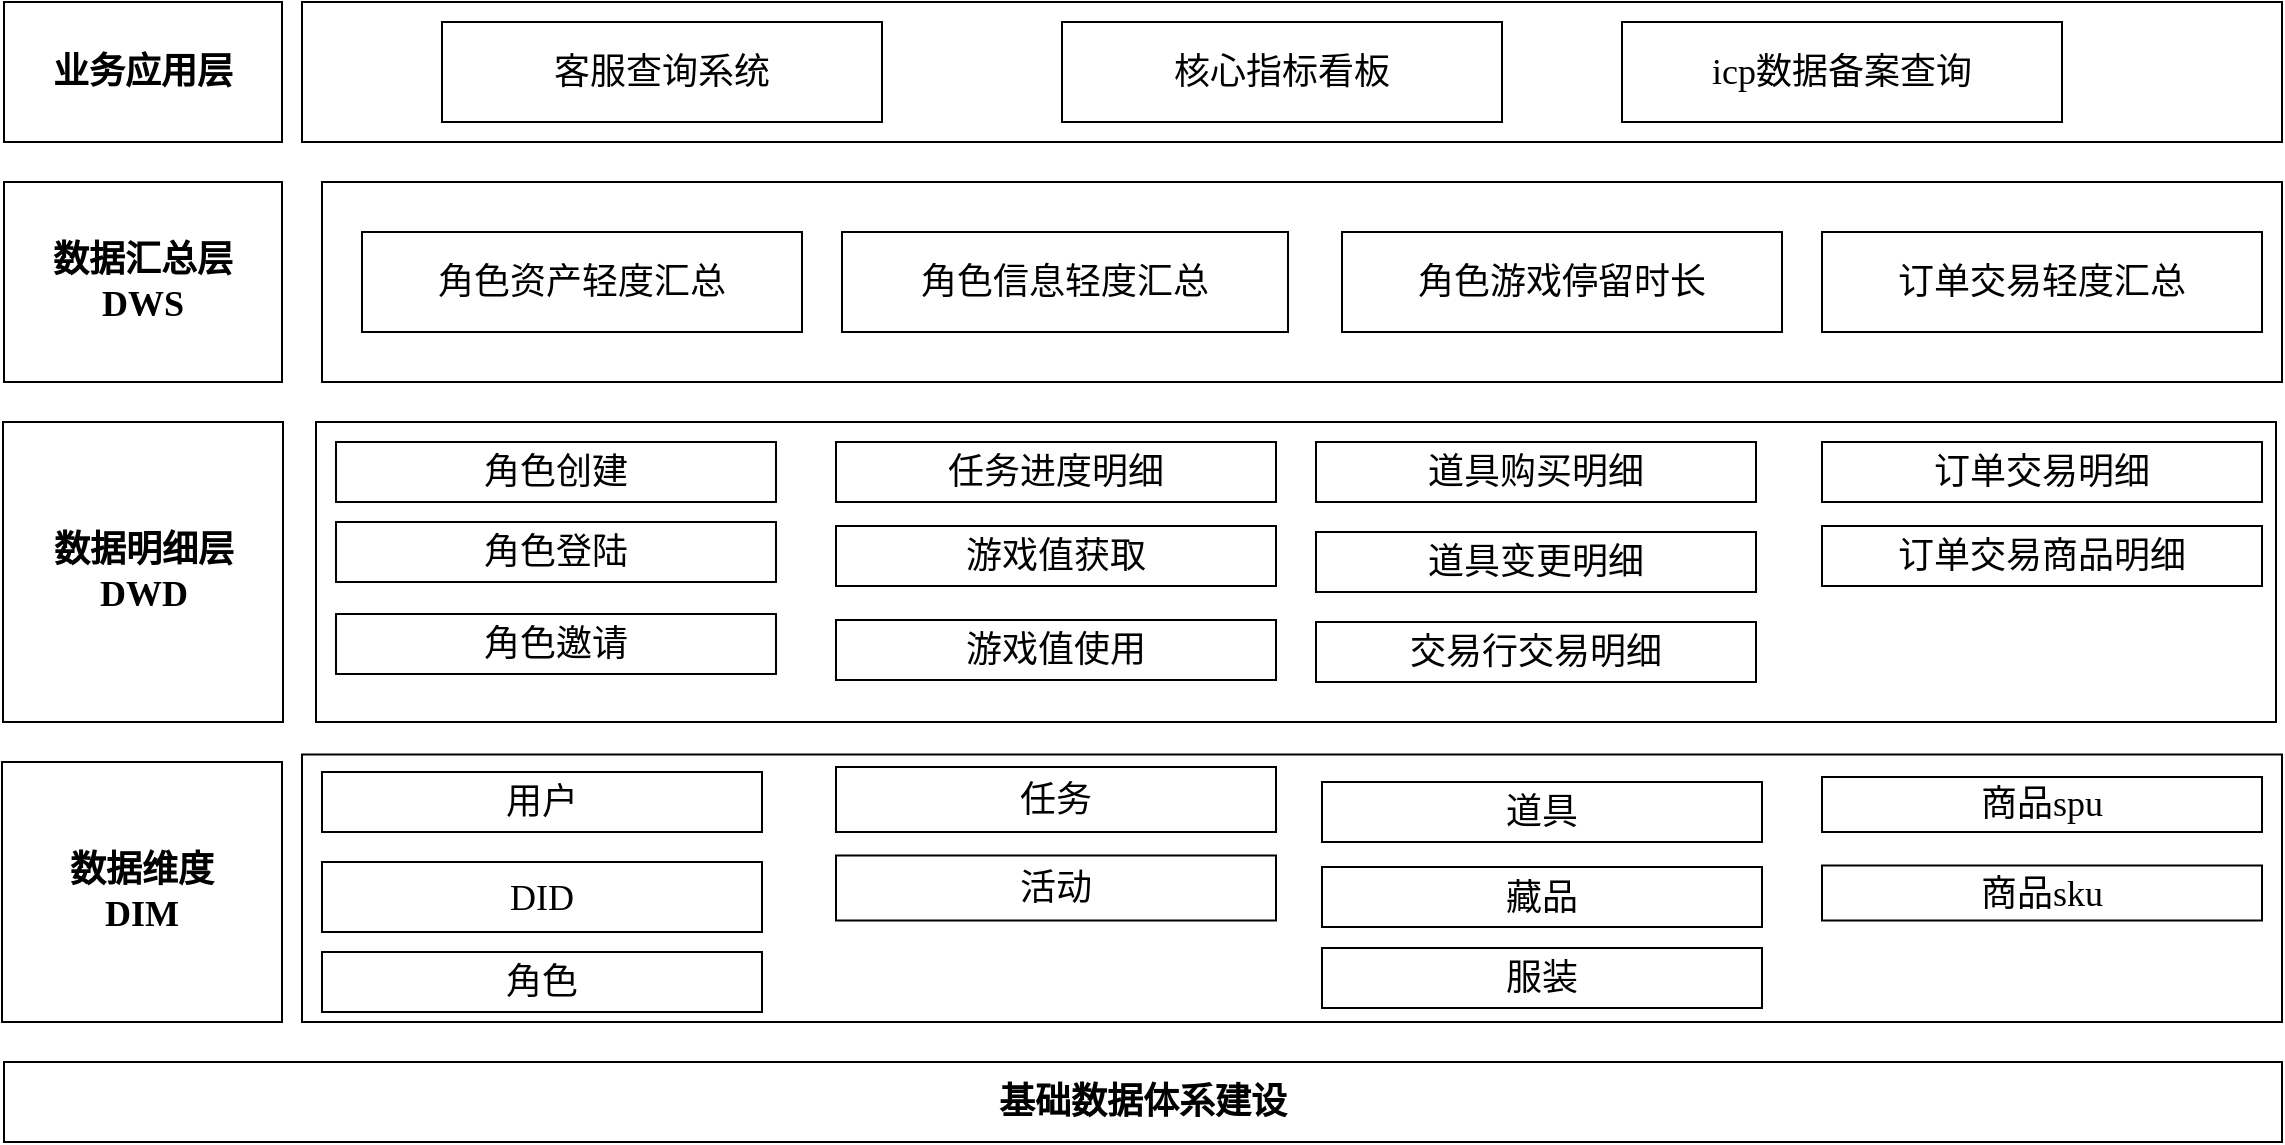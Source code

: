 <mxfile version="21.0.6" type="github">
  <diagram name="第 1 页" id="w29HF2uwLt3AnNHaCn8E">
    <mxGraphModel dx="2155" dy="865" grid="1" gridSize="10" guides="1" tooltips="1" connect="1" arrows="1" fold="1" page="1" pageScale="1" pageWidth="827" pageHeight="1169" math="0" shadow="0">
      <root>
        <mxCell id="0" />
        <mxCell id="1" parent="0" />
        <mxCell id="HDzuA-LgXN-2LaE_DTJx-28" value="" style="rounded=0;whiteSpace=wrap;html=1;fontStyle=1;strokeColor=#000000;labelBackgroundColor=none;fillColor=none;fontSize=18;fontFamily=微软雅黑;" vertex="1" parent="1">
          <mxGeometry x="-160" y="696.25" width="990" height="133.75" as="geometry" />
        </mxCell>
        <mxCell id="2uHP1eRLvYw1iQmTf_2a-1" value="" style="rounded=0;whiteSpace=wrap;html=1;fontStyle=1;strokeColor=#000000;labelBackgroundColor=none;fillColor=none;fontSize=18;fontFamily=微软雅黑;" parent="1" vertex="1">
          <mxGeometry x="-150" y="410" width="980" height="100" as="geometry" />
        </mxCell>
        <mxCell id="2uHP1eRLvYw1iQmTf_2a-12" value="" style="group;fontStyle=1;fontSize=14;fontFamily=微软雅黑;" parent="1" connectable="0" vertex="1">
          <mxGeometry x="284" y="710" width="280" height="170" as="geometry" />
        </mxCell>
        <mxCell id="2uHP1eRLvYw1iQmTf_2a-44" value="数据明细层&lt;br&gt;DWD" style="rounded=0;whiteSpace=wrap;html=1;fontStyle=1;strokeColor=#000000;labelBackgroundColor=none;fillColor=none;fontSize=18;fontFamily=微软雅黑;" parent="1" vertex="1">
          <mxGeometry x="-309.5" y="530" width="140" height="150" as="geometry" />
        </mxCell>
        <mxCell id="2uHP1eRLvYw1iQmTf_2a-45" value="数据汇总层&lt;br&gt;DWS" style="rounded=0;whiteSpace=wrap;html=1;fontStyle=1;strokeColor=#000000;labelBackgroundColor=none;fillColor=none;fontSize=18;fontFamily=微软雅黑;" parent="1" vertex="1">
          <mxGeometry x="-309" y="410" width="139" height="100" as="geometry" />
        </mxCell>
        <mxCell id="2uHP1eRLvYw1iQmTf_2a-47" value="数据维度&lt;br&gt;DIM" style="rounded=0;whiteSpace=wrap;html=1;fontStyle=1;strokeColor=#000000;labelBackgroundColor=none;fillColor=none;fontSize=18;fontFamily=微软雅黑;" parent="1" vertex="1">
          <mxGeometry x="-310" y="700" width="140" height="130" as="geometry" />
        </mxCell>
        <mxCell id="2uHP1eRLvYw1iQmTf_2a-49" value="用户" style="rounded=0;whiteSpace=wrap;html=1;strokeColor=#000000;fontSize=18;fontStyle=0;fontFamily=微软雅黑;" parent="1" diagramCategory="general" diagramName="Rectangle" vertex="1">
          <mxGeometry x="-150" y="705" width="220" height="30" as="geometry" />
        </mxCell>
        <mxCell id="2uHP1eRLvYw1iQmTf_2a-56" value="任务" style="rounded=0;whiteSpace=wrap;html=1;strokeColor=#000000;fontSize=18;fontStyle=0;fontFamily=微软雅黑;" parent="1" diagramCategory="general" diagramName="Rectangle" vertex="1">
          <mxGeometry x="107" y="702.5" width="220" height="32.5" as="geometry" />
        </mxCell>
        <mxCell id="2uHP1eRLvYw1iQmTf_2a-57" value="道具" style="rounded=0;whiteSpace=wrap;html=1;strokeColor=#000000;fontSize=18;fontStyle=0;fontFamily=微软雅黑;" parent="1" diagramCategory="general" diagramName="Rectangle" vertex="1">
          <mxGeometry x="350" y="710" width="220" height="30" as="geometry" />
        </mxCell>
        <mxCell id="2uHP1eRLvYw1iQmTf_2a-58" value="角色" style="rounded=0;whiteSpace=wrap;html=1;strokeColor=#000000;fontSize=18;fontStyle=0;fontFamily=微软雅黑;" parent="1" diagramCategory="general" diagramName="Rectangle" vertex="1">
          <mxGeometry x="-150" y="795" width="220" height="30" as="geometry" />
        </mxCell>
        <mxCell id="2uHP1eRLvYw1iQmTf_2a-63" value="" style="rounded=0;whiteSpace=wrap;html=1;fontStyle=1;strokeColor=#000000;labelBackgroundColor=none;fillColor=none;fontSize=18;fontFamily=微软雅黑;" parent="1" vertex="1">
          <mxGeometry x="-153" y="530" width="980" height="150" as="geometry" />
        </mxCell>
        <mxCell id="2uHP1eRLvYw1iQmTf_2a-64" value="角色登陆" style="rounded=0;whiteSpace=wrap;html=1;strokeColor=#000000;fontSize=18;fontStyle=0;fontFamily=微软雅黑;" parent="1" diagramCategory="general" diagramName="Rectangle" vertex="1">
          <mxGeometry x="-143" y="580" width="220" height="30" as="geometry" />
        </mxCell>
        <mxCell id="2uHP1eRLvYw1iQmTf_2a-68" value="角色创建" style="rounded=0;whiteSpace=wrap;html=1;strokeColor=#000000;fontSize=18;fontStyle=0;fontFamily=微软雅黑;" parent="1" diagramCategory="general" diagramName="Rectangle" vertex="1">
          <mxGeometry x="-143" y="540" width="220" height="30" as="geometry" />
        </mxCell>
        <mxCell id="HDzuA-LgXN-2LaE_DTJx-2" value="&lt;b&gt;&lt;font style=&quot;font-size: 18px;&quot;&gt;基础数据体系建设&lt;/font&gt;&lt;/b&gt;" style="rounded=0;whiteSpace=wrap;html=1;fontSize=17;fontFamily=微软雅黑;" vertex="1" parent="1">
          <mxGeometry x="-309" y="850" width="1139" height="40" as="geometry" />
        </mxCell>
        <mxCell id="HDzuA-LgXN-2LaE_DTJx-5" value="DID" style="rounded=0;whiteSpace=wrap;html=1;strokeColor=#000000;fontSize=18;fontStyle=0;fontFamily=微软雅黑;" diagramCategory="general" diagramName="Rectangle" vertex="1" parent="1">
          <mxGeometry x="-150" y="750" width="220" height="35" as="geometry" />
        </mxCell>
        <mxCell id="HDzuA-LgXN-2LaE_DTJx-6" value="商品spu" style="rounded=0;whiteSpace=wrap;html=1;strokeColor=#000000;fontSize=18;fontStyle=0;fontFamily=微软雅黑;" diagramCategory="general" diagramName="Rectangle" vertex="1" parent="1">
          <mxGeometry x="600" y="707.5" width="220" height="27.5" as="geometry" />
        </mxCell>
        <mxCell id="HDzuA-LgXN-2LaE_DTJx-7" value="角色邀请" style="rounded=0;whiteSpace=wrap;html=1;strokeColor=#000000;fontSize=18;fontStyle=0;fontFamily=微软雅黑;" diagramCategory="general" diagramName="Rectangle" vertex="1" parent="1">
          <mxGeometry x="-143" y="626" width="220" height="30" as="geometry" />
        </mxCell>
        <mxCell id="HDzuA-LgXN-2LaE_DTJx-8" value="游戏值获取" style="rounded=0;whiteSpace=wrap;html=1;strokeColor=#000000;fontSize=18;fontStyle=0;fontFamily=微软雅黑;" diagramCategory="general" diagramName="Rectangle" vertex="1" parent="1">
          <mxGeometry x="107" y="582" width="220" height="30" as="geometry" />
        </mxCell>
        <mxCell id="HDzuA-LgXN-2LaE_DTJx-9" value="游戏值使用" style="rounded=0;whiteSpace=wrap;html=1;strokeColor=#000000;fontSize=18;fontStyle=0;fontFamily=微软雅黑;" diagramCategory="general" diagramName="Rectangle" vertex="1" parent="1">
          <mxGeometry x="107" y="629" width="220" height="30" as="geometry" />
        </mxCell>
        <mxCell id="HDzuA-LgXN-2LaE_DTJx-10" value="交易行交易明细" style="rounded=0;whiteSpace=wrap;html=1;strokeColor=#000000;fontSize=18;fontStyle=0;fontFamily=微软雅黑;" diagramCategory="general" diagramName="Rectangle" vertex="1" parent="1">
          <mxGeometry x="347" y="630" width="220" height="30" as="geometry" />
        </mxCell>
        <mxCell id="HDzuA-LgXN-2LaE_DTJx-11" value="任务进度明细" style="rounded=0;whiteSpace=wrap;html=1;strokeColor=#000000;fontSize=18;fontStyle=0;fontFamily=微软雅黑;" diagramCategory="general" diagramName="Rectangle" vertex="1" parent="1">
          <mxGeometry x="107" y="540" width="220" height="30" as="geometry" />
        </mxCell>
        <mxCell id="HDzuA-LgXN-2LaE_DTJx-12" value="道具变更明细" style="rounded=0;whiteSpace=wrap;html=1;strokeColor=#000000;fontSize=18;fontStyle=0;fontFamily=微软雅黑;" diagramCategory="general" diagramName="Rectangle" vertex="1" parent="1">
          <mxGeometry x="347" y="585" width="220" height="30" as="geometry" />
        </mxCell>
        <mxCell id="HDzuA-LgXN-2LaE_DTJx-13" value="道具购买明细" style="rounded=0;whiteSpace=wrap;html=1;strokeColor=#000000;fontSize=18;fontStyle=0;fontFamily=微软雅黑;" diagramCategory="general" diagramName="Rectangle" vertex="1" parent="1">
          <mxGeometry x="347" y="540" width="220" height="30" as="geometry" />
        </mxCell>
        <mxCell id="HDzuA-LgXN-2LaE_DTJx-14" value="订单交易明细" style="rounded=0;whiteSpace=wrap;html=1;strokeColor=#000000;fontSize=18;fontStyle=0;fontFamily=微软雅黑;" diagramCategory="general" diagramName="Rectangle" vertex="1" parent="1">
          <mxGeometry x="600" y="540" width="220" height="30" as="geometry" />
        </mxCell>
        <mxCell id="HDzuA-LgXN-2LaE_DTJx-15" value="角色资产轻度汇总" style="rounded=0;whiteSpace=wrap;html=1;strokeColor=#000000;fontSize=18;fontStyle=0;fontFamily=微软雅黑;" diagramCategory="general" diagramName="Rectangle" vertex="1" parent="1">
          <mxGeometry x="-130" y="435" width="220" height="50" as="geometry" />
        </mxCell>
        <mxCell id="HDzuA-LgXN-2LaE_DTJx-16" value="角色游戏停留时长" style="rounded=0;whiteSpace=wrap;html=1;strokeColor=#000000;fontSize=18;fontStyle=0;fontFamily=微软雅黑;" diagramCategory="general" diagramName="Rectangle" vertex="1" parent="1">
          <mxGeometry x="360" y="435" width="220" height="50" as="geometry" />
        </mxCell>
        <mxCell id="HDzuA-LgXN-2LaE_DTJx-18" value="业务应用层" style="rounded=0;whiteSpace=wrap;html=1;fontStyle=1;strokeColor=#000000;labelBackgroundColor=none;fillColor=none;fontSize=18;fontFamily=微软雅黑;" vertex="1" parent="1">
          <mxGeometry x="-309" y="320" width="139" height="70" as="geometry" />
        </mxCell>
        <mxCell id="HDzuA-LgXN-2LaE_DTJx-22" value="藏品" style="rounded=0;whiteSpace=wrap;html=1;strokeColor=#000000;fontSize=18;fontStyle=0;fontFamily=微软雅黑;" diagramCategory="general" diagramName="Rectangle" vertex="1" parent="1">
          <mxGeometry x="350" y="752.5" width="220" height="30" as="geometry" />
        </mxCell>
        <mxCell id="HDzuA-LgXN-2LaE_DTJx-23" value="商品sku" style="rounded=0;whiteSpace=wrap;html=1;strokeColor=#000000;fontSize=18;fontStyle=0;fontFamily=微软雅黑;" diagramCategory="general" diagramName="Rectangle" vertex="1" parent="1">
          <mxGeometry x="600" y="751.75" width="220" height="27.5" as="geometry" />
        </mxCell>
        <mxCell id="HDzuA-LgXN-2LaE_DTJx-24" value="订单交易商品明细" style="rounded=0;whiteSpace=wrap;html=1;strokeColor=#000000;fontSize=18;fontStyle=0;fontFamily=微软雅黑;" diagramCategory="general" diagramName="Rectangle" vertex="1" parent="1">
          <mxGeometry x="600" y="582" width="220" height="30" as="geometry" />
        </mxCell>
        <mxCell id="HDzuA-LgXN-2LaE_DTJx-26" value="服装" style="rounded=0;whiteSpace=wrap;html=1;strokeColor=#000000;fontSize=18;fontStyle=0;fontFamily=微软雅黑;" diagramCategory="general" diagramName="Rectangle" vertex="1" parent="1">
          <mxGeometry x="350" y="793" width="220" height="30" as="geometry" />
        </mxCell>
        <mxCell id="HDzuA-LgXN-2LaE_DTJx-27" value="活动" style="rounded=0;whiteSpace=wrap;html=1;strokeColor=#000000;fontSize=18;fontStyle=0;fontFamily=微软雅黑;" diagramCategory="general" diagramName="Rectangle" vertex="1" parent="1">
          <mxGeometry x="107" y="746.75" width="220" height="32.5" as="geometry" />
        </mxCell>
        <mxCell id="HDzuA-LgXN-2LaE_DTJx-30" value="角色信息轻度汇总" style="rounded=0;whiteSpace=wrap;html=1;strokeColor=#000000;fontSize=18;fontStyle=0;fontFamily=微软雅黑;" diagramCategory="general" diagramName="Rectangle" vertex="1" parent="1">
          <mxGeometry x="110" y="435" width="223" height="50" as="geometry" />
        </mxCell>
        <mxCell id="HDzuA-LgXN-2LaE_DTJx-32" value="订单交易轻度汇总" style="rounded=0;whiteSpace=wrap;html=1;strokeColor=#000000;fontSize=18;fontStyle=0;fontFamily=微软雅黑;" diagramCategory="general" diagramName="Rectangle" vertex="1" parent="1">
          <mxGeometry x="600" y="435" width="220" height="50" as="geometry" />
        </mxCell>
        <mxCell id="HDzuA-LgXN-2LaE_DTJx-34" value="客服查询系统" style="rounded=0;whiteSpace=wrap;html=1;strokeColor=#000000;fontSize=18;fontStyle=0;fontFamily=微软雅黑;" diagramCategory="general" diagramName="Rectangle" vertex="1" parent="1">
          <mxGeometry x="-90" y="330" width="220" height="50" as="geometry" />
        </mxCell>
        <mxCell id="HDzuA-LgXN-2LaE_DTJx-35" value="核心指标看板" style="rounded=0;whiteSpace=wrap;html=1;strokeColor=#000000;fontSize=18;fontStyle=0;fontFamily=微软雅黑;" diagramCategory="general" diagramName="Rectangle" vertex="1" parent="1">
          <mxGeometry x="220" y="330" width="220" height="50" as="geometry" />
        </mxCell>
        <mxCell id="HDzuA-LgXN-2LaE_DTJx-38" value="icp数据备案查询" style="rounded=0;whiteSpace=wrap;html=1;strokeColor=#000000;fontSize=18;fontStyle=0;fontFamily=微软雅黑;" diagramCategory="general" diagramName="Rectangle" vertex="1" parent="1">
          <mxGeometry x="500" y="330" width="220" height="50" as="geometry" />
        </mxCell>
        <mxCell id="HDzuA-LgXN-2LaE_DTJx-39" value="" style="rounded=0;whiteSpace=wrap;html=1;fontStyle=1;strokeColor=#000000;labelBackgroundColor=none;fillColor=none;fontSize=18;fontFamily=微软雅黑;" vertex="1" parent="1">
          <mxGeometry x="-160" y="320" width="990" height="70" as="geometry" />
        </mxCell>
      </root>
    </mxGraphModel>
  </diagram>
</mxfile>
